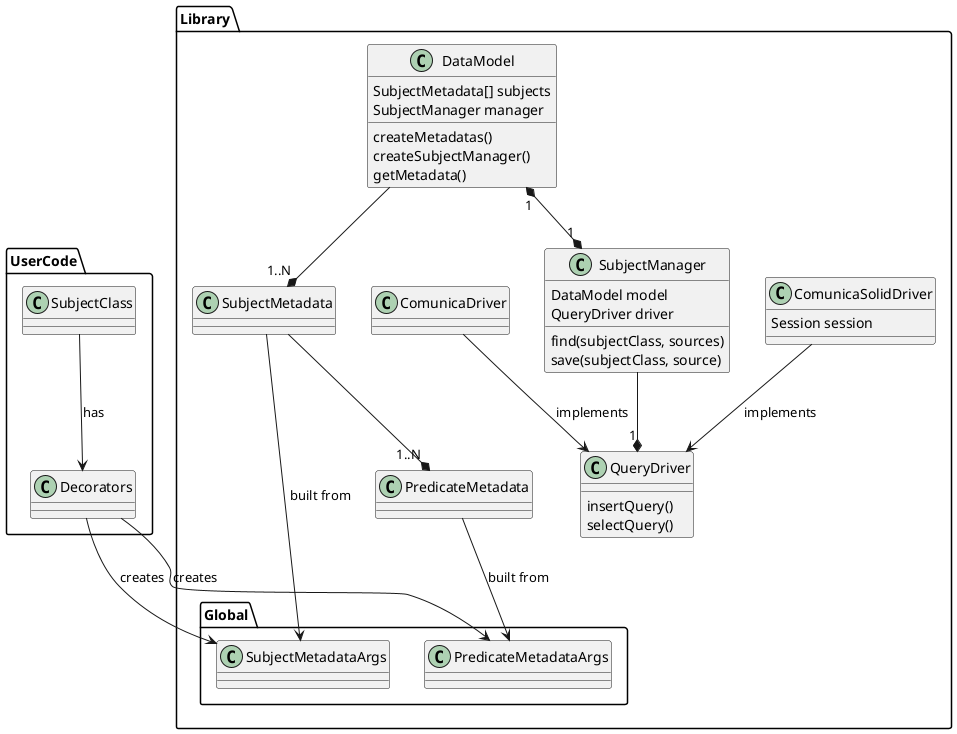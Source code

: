 @startuml sparql-orm

namespace Library {

    class QueryDriver {
        insertQuery()
        selectQuery()
    }
    class ComunicaDriver
    class ComunicaSolidDriver {
        Session session
    }

    class DataModel {
        SubjectMetadata[] subjects
        SubjectManager manager
        createMetadatas()
        createSubjectManager()
        getMetadata()
    }
    class SubjectManager {
        DataModel model
        QueryDriver driver
        find(subjectClass, sources)
        save(subjectClass, source)
    }
    class SubjectMetadata
    class PredicateMetadata

    namespace Global {
        class SubjectMetadataArgs
        class PredicateMetadataArgs
    }
}

namespace UserCode {
    class Decorators
    class SubjectClass
}

Library.ComunicaSolidDriver --> Library.QueryDriver: implements
Library.ComunicaDriver --> Library.QueryDriver: implements

Library.DataModel --* "1..N" Library.SubjectMetadata
Library.DataModel "1" *--* "1" Library.SubjectManager
Library.SubjectManager --* "1" Library.QueryDriver

Library.SubjectMetadata --> Library.Global.SubjectMetadataArgs: built from
Library.SubjectMetadata --* "1..N" Library.PredicateMetadata

Library.PredicateMetadata --> Library.Global.PredicateMetadataArgs: built from

UserCode.SubjectClass --> UserCode.Decorators: has
UserCode.Decorators --> Library.Global.SubjectMetadataArgs: creates
UserCode.Decorators --> Library.Global.PredicateMetadataArgs: creates
@enduml